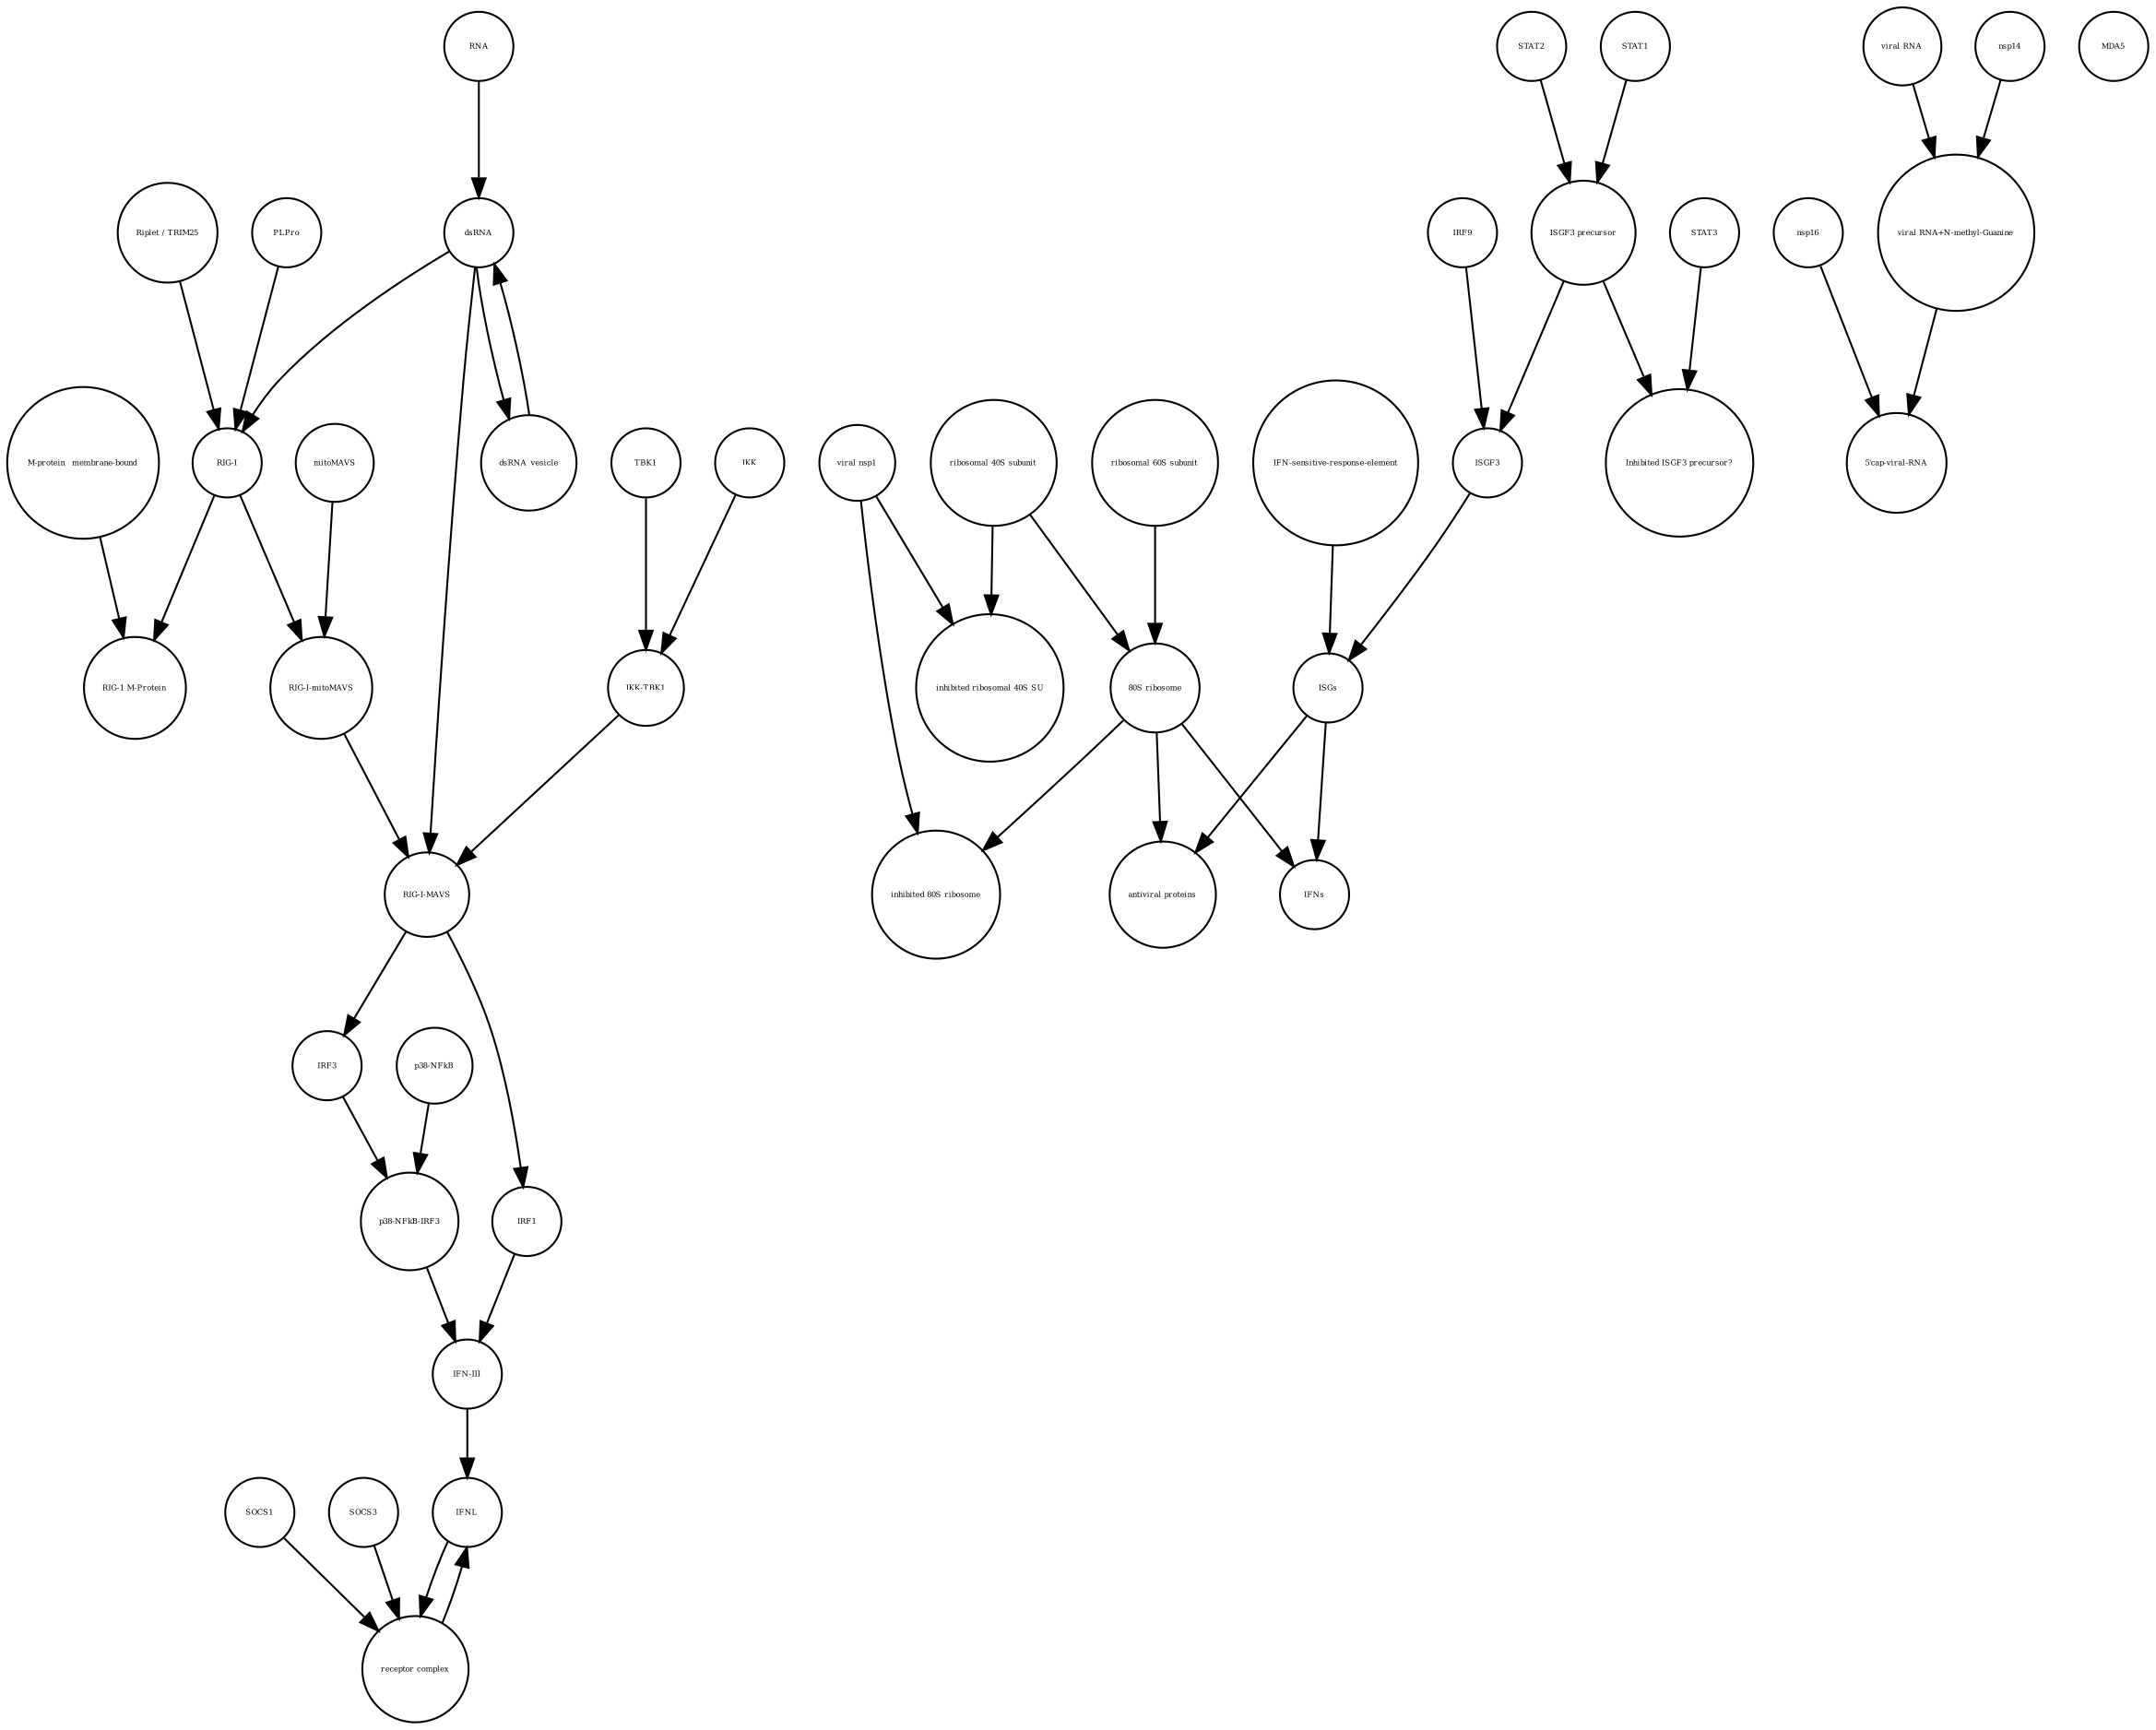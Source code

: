 strict digraph  {
IRF3 [annotation="", bipartite=0, cls=macromolecule, fontsize=4, label=IRF3, shape=circle];
"ribosomal 60S subunit" [annotation="", bipartite=0, cls=complex, fontsize=4, label="ribosomal 60S subunit", shape=circle];
"inhibited ribosomal 40S SU" [annotation="urn_miriam_doi_10.1101%2F2020.05.18.102467", bipartite=0, cls=complex, fontsize=4, label="inhibited ribosomal 40S SU", shape=circle];
"p38-NFkB-IRF3" [annotation="", bipartite=0, cls=complex, fontsize=4, label="p38-NFkB-IRF3", shape=circle];
RNA [annotation="", bipartite=0, cls="nucleic acid feature", fontsize=4, label=RNA, shape=circle];
"ISGF3 precursor" [annotation="", bipartite=0, cls=complex, fontsize=4, label="ISGF3 precursor", shape=circle];
STAT2 [annotation="", bipartite=0, cls=macromolecule, fontsize=4, label=STAT2, shape=circle];
"receptor complex" [annotation="", bipartite=0, cls=complex, fontsize=4, label="receptor complex", shape=circle];
ISGs [annotation="", bipartite=0, cls="nucleic acid feature", fontsize=4, label=ISGs, shape=circle];
SOCS1 [annotation="", bipartite=0, cls=macromolecule, fontsize=4, label=SOCS1, shape=circle];
"Inhibited ISGF3 precursor?" [annotation="", bipartite=0, cls=complex, fontsize=4, label="Inhibited ISGF3 precursor?", shape=circle];
"RIG-1 M-Protein" [annotation="", bipartite=0, cls=complex, fontsize=4, label="RIG-1 M-Protein", shape=circle];
"RIG-I" [annotation="", bipartite=0, cls=macromolecule, fontsize=4, label="RIG-I", shape=circle];
mitoMAVS [annotation="", bipartite=0, cls=macromolecule, fontsize=4, label=mitoMAVS, shape=circle];
dsRNA [annotation="", bipartite=0, cls="nucleic acid feature", fontsize=4, label=dsRNA, shape=circle];
"inhibited 80S ribosome" [annotation="", bipartite=0, cls=complex, fontsize=4, label="inhibited 80S ribosome", shape=circle];
"IFN-sensitive-response-element" [annotation="", bipartite=0, cls="nucleic acid feature", fontsize=4, label="IFN-sensitive-response-element", shape=circle];
"viral RNA+N-methyl-Guanine" [annotation="", bipartite=0, cls="nucleic acid feature", fontsize=4, label="viral RNA+N-methyl-Guanine", shape=circle];
STAT1 [annotation="", bipartite=0, cls=macromolecule, fontsize=4, label=STAT1, shape=circle];
"80S ribosome" [annotation="", bipartite=0, cls=complex, fontsize=4, label="80S ribosome", shape=circle];
IFNs [annotation="", bipartite=0, cls=macromolecule, fontsize=4, label=IFNs, shape=circle];
MDA5 [annotation="", bipartite=0, cls=macromolecule, fontsize=4, label=MDA5, shape=circle];
"RIG-I-MAVS" [annotation="", bipartite=0, cls=complex, fontsize=4, label="RIG-I-MAVS", shape=circle];
dsRNA_vesicle [annotation="", bipartite=0, cls="nucleic acid feature", fontsize=4, label=dsRNA_vesicle, shape=circle];
IFNL [annotation="", bipartite=0, cls=macromolecule, fontsize=4, label=IFNL, shape=circle];
"5'cap-viral-RNA" [annotation="", bipartite=0, cls="nucleic acid feature", fontsize=4, label="5'cap-viral-RNA", shape=circle];
IRF1 [annotation="", bipartite=0, cls=macromolecule, fontsize=4, label=IRF1, shape=circle];
"ribosomal 40S subunit" [annotation="", bipartite=0, cls=complex, fontsize=4, label="ribosomal 40S subunit", shape=circle];
ISGF3 [annotation="", bipartite=0, cls=complex, fontsize=4, label=ISGF3, shape=circle];
TBK1 [annotation="", bipartite=0, cls=macromolecule, fontsize=4, label=TBK1, shape=circle];
"IFN-III" [annotation="", bipartite=0, cls=macromolecule, fontsize=4, label="IFN-III", shape=circle];
"viral RNA" [annotation="", bipartite=0, cls="nucleic acid feature", fontsize=4, label="viral RNA", shape=circle];
IRF9 [annotation="", bipartite=0, cls=macromolecule, fontsize=4, label=IRF9, shape=circle];
IKK [annotation="", bipartite=0, cls=macromolecule, fontsize=4, label=IKK, shape=circle];
nsp16 [annotation="", bipartite=0, cls=macromolecule, fontsize=4, label=nsp16, shape=circle];
"viral nsp1" [annotation="", bipartite=0, cls=macromolecule, fontsize=4, label="viral nsp1", shape=circle];
"antiviral proteins" [annotation="", bipartite=0, cls=macromolecule, fontsize=4, label="antiviral proteins", shape=circle];
nsp14 [annotation="", bipartite=0, cls=macromolecule, fontsize=4, label=nsp14, shape=circle];
STAT3 [annotation="", bipartite=0, cls=macromolecule, fontsize=4, label=STAT3, shape=circle];
SOCS3 [annotation="", bipartite=0, cls=macromolecule, fontsize=4, label=SOCS3, shape=circle];
"Riplet / TRIM25" [annotation="", bipartite=0, cls=macromolecule, fontsize=4, label="Riplet / TRIM25", shape=circle];
"p38-NFkB" [annotation="", bipartite=0, cls=complex, fontsize=4, label="p38-NFkB", shape=circle];
PLPro [annotation="", bipartite=0, cls=macromolecule, fontsize=4, label=PLPro, shape=circle];
"RIG-I-mitoMAVS" [annotation="", bipartite=0, cls=complex, fontsize=4, label="RIG-I-mitoMAVS", shape=circle];
"M-protein_ membrane-bound" [annotation="", bipartite=0, cls=macromolecule, fontsize=4, label="M-protein_ membrane-bound", shape=circle];
"IKK-TBK1" [annotation="", bipartite=0, cls=complex, fontsize=4, label="IKK-TBK1", shape=circle];
IRF3 -> "p38-NFkB-IRF3"  [annotation="", interaction_type=production];
"ribosomal 60S subunit" -> "80S ribosome"  [annotation="", interaction_type=production];
"p38-NFkB-IRF3" -> "IFN-III"  [annotation="", interaction_type=stimulation];
RNA -> dsRNA  [annotation="", interaction_type=production];
"ISGF3 precursor" -> ISGF3  [annotation="", interaction_type=production];
"ISGF3 precursor" -> "Inhibited ISGF3 precursor?"  [annotation="", interaction_type=production];
STAT2 -> "ISGF3 precursor"  [annotation="", interaction_type=production];
"receptor complex" -> IFNL  [annotation="", interaction_type=production];
ISGs -> "antiviral proteins"  [annotation="", interaction_type=production];
ISGs -> IFNs  [annotation="", interaction_type=production];
SOCS1 -> "receptor complex"  [annotation="", interaction_type=production];
"RIG-I" -> "RIG-I-mitoMAVS"  [annotation="", interaction_type=production];
"RIG-I" -> "RIG-1 M-Protein"  [annotation="", interaction_type=production];
mitoMAVS -> "RIG-I-mitoMAVS"  [annotation="", interaction_type=production];
dsRNA -> "RIG-I"  [annotation="", interaction_type="necessary stimulation"];
dsRNA -> "RIG-I-MAVS"  [annotation="", interaction_type="necessary stimulation"];
dsRNA -> dsRNA_vesicle  [annotation="", interaction_type=production];
"IFN-sensitive-response-element" -> ISGs  [annotation="", interaction_type=production];
"viral RNA+N-methyl-Guanine" -> "5'cap-viral-RNA"  [annotation="", interaction_type=production];
STAT1 -> "ISGF3 precursor"  [annotation="", interaction_type=production];
"80S ribosome" -> "inhibited 80S ribosome"  [annotation="", interaction_type=production];
"80S ribosome" -> "antiviral proteins"  [annotation="", interaction_type=catalysis];
"80S ribosome" -> IFNs  [annotation="", interaction_type=catalysis];
"RIG-I-MAVS" -> IRF3  [annotation="", interaction_type=stimulation];
"RIG-I-MAVS" -> IRF1  [annotation="", interaction_type=catalysis];
dsRNA_vesicle -> dsRNA  [annotation="", interaction_type=production];
IFNL -> "receptor complex"  [annotation="", interaction_type=stimulation];
IRF1 -> "IFN-III"  [annotation="", interaction_type=stimulation];
"ribosomal 40S subunit" -> "80S ribosome"  [annotation="", interaction_type=production];
"ribosomal 40S subunit" -> "inhibited ribosomal 40S SU"  [annotation="", interaction_type=production];
ISGF3 -> ISGs  [annotation="", interaction_type="necessary stimulation"];
TBK1 -> "IKK-TBK1"  [annotation="", interaction_type=production];
"IFN-III" -> IFNL  [annotation="", interaction_type=production];
"viral RNA" -> "viral RNA+N-methyl-Guanine"  [annotation="", interaction_type=production];
IRF9 -> ISGF3  [annotation="", interaction_type=production];
IKK -> "IKK-TBK1"  [annotation="", interaction_type=production];
nsp16 -> "5'cap-viral-RNA"  [annotation="urn_miriam_doi_10.1016%2Fj.chom.2020.05.008", interaction_type=catalysis];
"viral nsp1" -> "inhibited 80S ribosome"  [annotation="", interaction_type=production];
"viral nsp1" -> "inhibited ribosomal 40S SU"  [annotation="", interaction_type=production];
nsp14 -> "viral RNA+N-methyl-Guanine"  [annotation="", interaction_type=catalysis];
STAT3 -> "Inhibited ISGF3 precursor?"  [annotation="", interaction_type=production];
SOCS3 -> "receptor complex"  [annotation="", interaction_type=production];
"Riplet / TRIM25" -> "RIG-I"  [annotation="", interaction_type=catalysis];
"p38-NFkB" -> "p38-NFkB-IRF3"  [annotation="", interaction_type=production];
PLPro -> "RIG-I"  [annotation="", interaction_type=catalysis];
"RIG-I-mitoMAVS" -> "RIG-I-MAVS"  [annotation="", interaction_type=production];
"M-protein_ membrane-bound" -> "RIG-1 M-Protein"  [annotation="", interaction_type=production];
"IKK-TBK1" -> "RIG-I-MAVS"  [annotation="", interaction_type=production];
}
